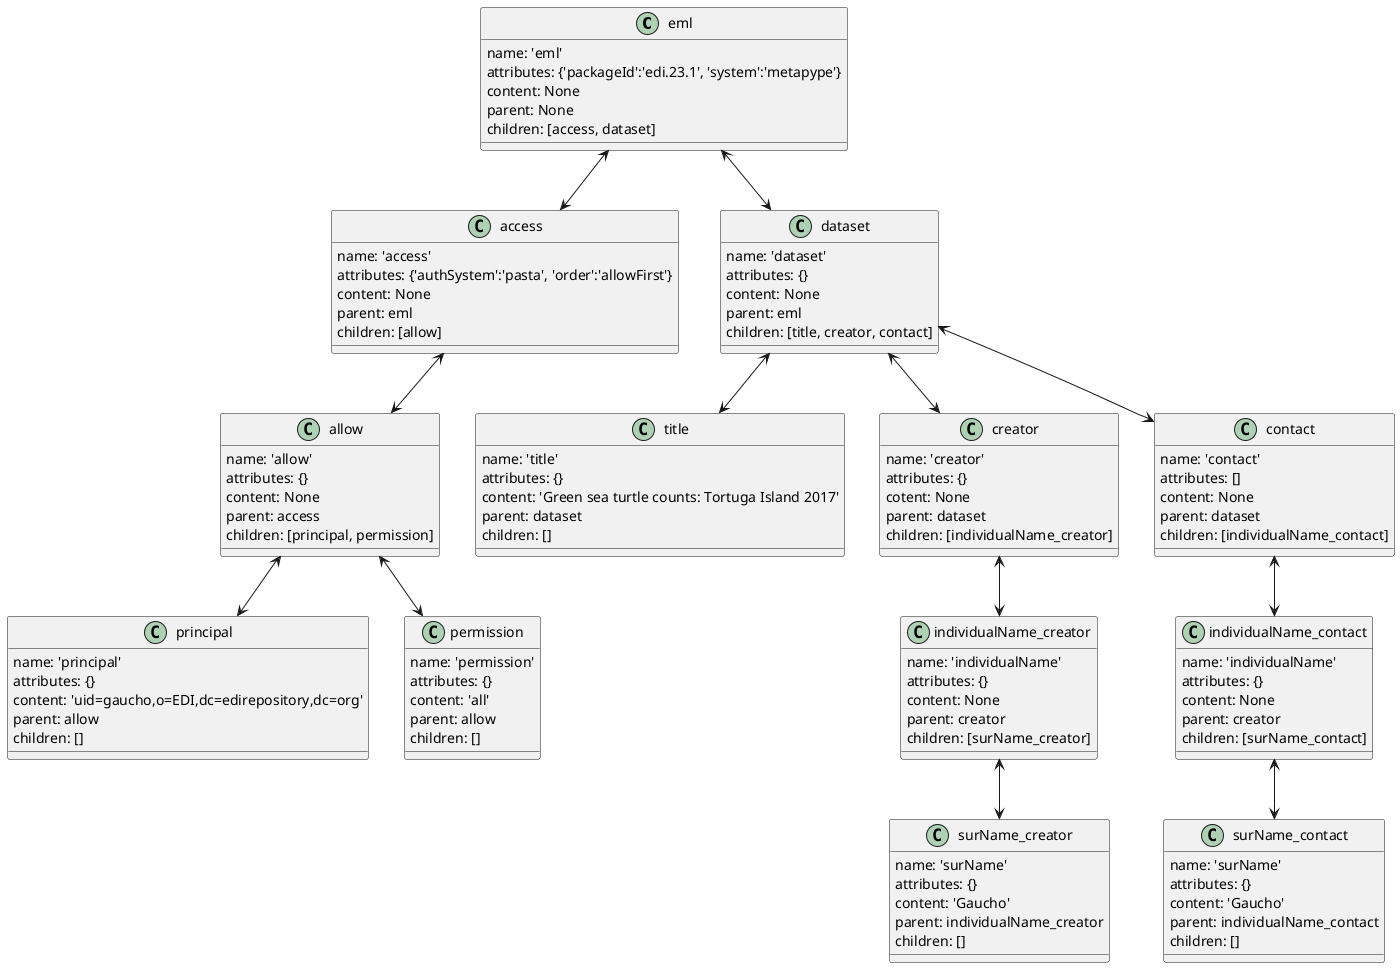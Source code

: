 @startuml

class eml {
    name: 'eml'
    attributes: {'packageId':'edi.23.1', 'system':'metapype'}
    content: None
    parent: None
    children: [access, dataset]
}

class access {
    name: 'access'
    attributes: {'authSystem':'pasta', 'order':'allowFirst'}
    content: None
    parent: eml
    children: [allow]
}

class allow {
    name: 'allow'
    attributes: {}
    content: None
    parent: access
    children: [principal, permission]
}

class principal {
    name: 'principal'
    attributes: {}
    content: 'uid=gaucho,o=EDI,dc=edirepository,dc=org'
    parent: allow
    children: []
}

class permission {
    name: 'permission'
    attributes: {}
    content: 'all'
    parent: allow
    children: []
}

class dataset {
    name: 'dataset'
    attributes: {}
    content: None
    parent: eml
    children: [title, creator, contact]
}

class title {
    name: 'title'
    attributes: {}
    content: 'Green sea turtle counts: Tortuga Island 2017'
    parent: dataset
    children: []
}

class creator {
    name: 'creator'
    attributes: {}
    cotent: None
    parent: dataset
    children: [individualName_creator]
}

class contact {
    name: 'contact'
    attributes: []
    content: None
    parent: dataset
    children: [individualName_contact]
}

class individualName_contact {
    name: 'individualName'
    attributes: {}
    content: None
    parent: creator
    children: [surName_contact]
}

class surName_contact {
    name: 'surName'
    attributes: {}
    content: 'Gaucho'
    parent: individualName_contact
    children: []
}

class individualName_creator {
    name: 'individualName'
    attributes: {}
    content: None
    parent: creator
    children: [surName_creator]
}

class surName_creator {
    name: 'surName'
    attributes: {}
    content: 'Gaucho'
    parent: individualName_creator
    children: []
}

eml <--> access
eml <--> dataset
access <--> allow
allow <--> principal
allow <--> permission
dataset <--> title
dataset <--> creator
creator <--> individualName_creator
individualName_creator <--> surName_creator
dataset <--> contact
contact <--> individualName_contact
individualName_contact <--> surName_contact

@enduml